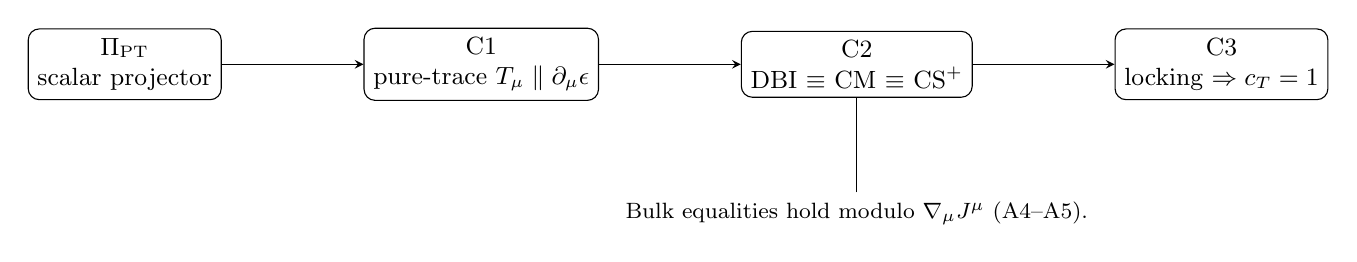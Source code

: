 % figA_basis_flow.tikz
\begin{tikzpicture}[>=stealth, node distance=18mm, every node/.style={font=\small}]
\node[draw, rounded corners, align=center] (PT) {$\Pi_{\rm PT}$\\ scalar projector};
\node[draw, rounded corners, right=of PT, align=center] (C1) {C1\\ pure-trace $T_\mu \parallel \partial_\mu\epsilon$};
\node[draw, rounded corners, right=of C1, align=center] (C2) {C2\\ DBI $\equiv$ CM $\equiv$ CS$^+$};
\node[draw, rounded corners, right=of C2, align=center] (C3) {C3\\ locking $\Rightarrow c_T=1$};

\draw[->] (PT) -- (C1);
\draw[->] (C1) -- (C2);
\draw[->] (C2) -- (C3);

\node[below=12mm of C2, align=left] (note) {\footnotesize Bulk equalities hold modulo $\nabla_\mu J^\mu$ (A4–A5).};
\draw[-] (note.north) -- (C2.south);
\end{tikzpicture}
